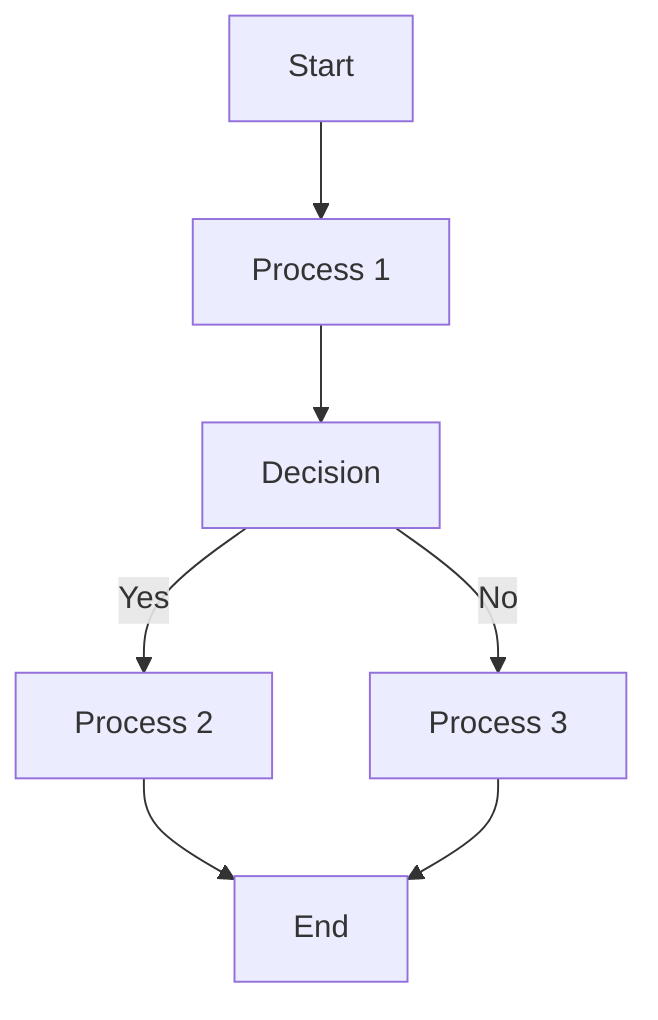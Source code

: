 graph TD
    A["Start"] --> B["Process 1"]
    B --> C["Decision"]
    C -->|Yes| D["Process 2"]
    C -->|No| E["Process 3"]
    D --> F["End"]
    E --> F